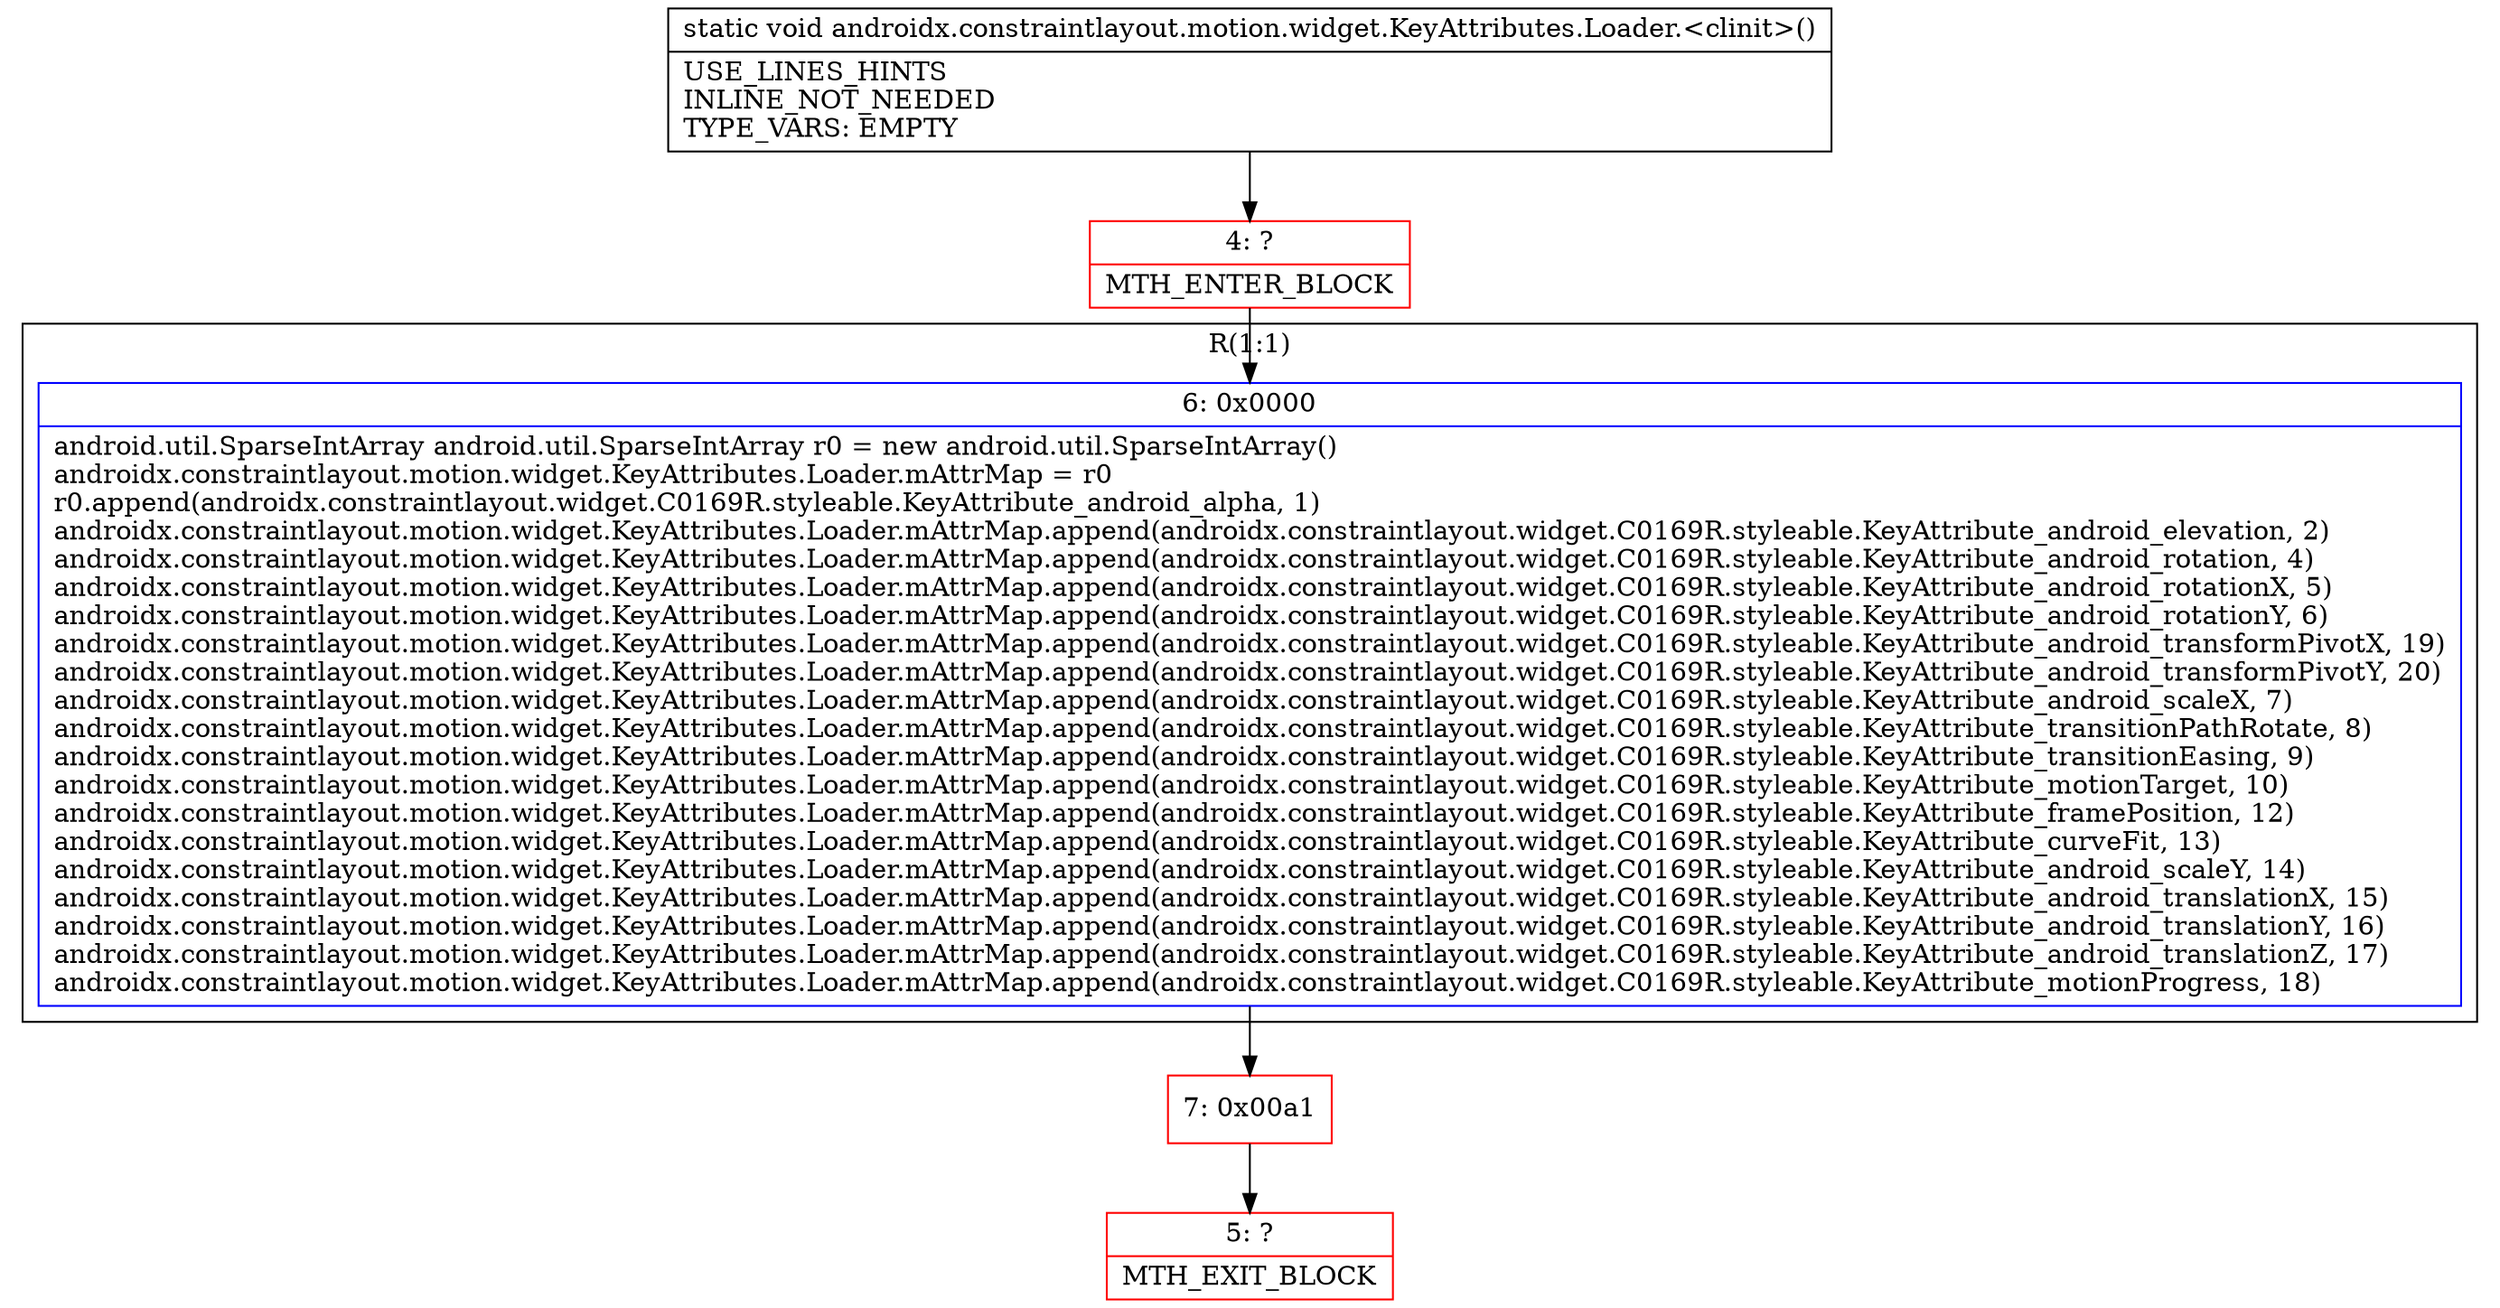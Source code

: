 digraph "CFG forandroidx.constraintlayout.motion.widget.KeyAttributes.Loader.\<clinit\>()V" {
subgraph cluster_Region_1702737721 {
label = "R(1:1)";
node [shape=record,color=blue];
Node_6 [shape=record,label="{6\:\ 0x0000|android.util.SparseIntArray android.util.SparseIntArray r0 = new android.util.SparseIntArray()\landroidx.constraintlayout.motion.widget.KeyAttributes.Loader.mAttrMap = r0\lr0.append(androidx.constraintlayout.widget.C0169R.styleable.KeyAttribute_android_alpha, 1)\landroidx.constraintlayout.motion.widget.KeyAttributes.Loader.mAttrMap.append(androidx.constraintlayout.widget.C0169R.styleable.KeyAttribute_android_elevation, 2)\landroidx.constraintlayout.motion.widget.KeyAttributes.Loader.mAttrMap.append(androidx.constraintlayout.widget.C0169R.styleable.KeyAttribute_android_rotation, 4)\landroidx.constraintlayout.motion.widget.KeyAttributes.Loader.mAttrMap.append(androidx.constraintlayout.widget.C0169R.styleable.KeyAttribute_android_rotationX, 5)\landroidx.constraintlayout.motion.widget.KeyAttributes.Loader.mAttrMap.append(androidx.constraintlayout.widget.C0169R.styleable.KeyAttribute_android_rotationY, 6)\landroidx.constraintlayout.motion.widget.KeyAttributes.Loader.mAttrMap.append(androidx.constraintlayout.widget.C0169R.styleable.KeyAttribute_android_transformPivotX, 19)\landroidx.constraintlayout.motion.widget.KeyAttributes.Loader.mAttrMap.append(androidx.constraintlayout.widget.C0169R.styleable.KeyAttribute_android_transformPivotY, 20)\landroidx.constraintlayout.motion.widget.KeyAttributes.Loader.mAttrMap.append(androidx.constraintlayout.widget.C0169R.styleable.KeyAttribute_android_scaleX, 7)\landroidx.constraintlayout.motion.widget.KeyAttributes.Loader.mAttrMap.append(androidx.constraintlayout.widget.C0169R.styleable.KeyAttribute_transitionPathRotate, 8)\landroidx.constraintlayout.motion.widget.KeyAttributes.Loader.mAttrMap.append(androidx.constraintlayout.widget.C0169R.styleable.KeyAttribute_transitionEasing, 9)\landroidx.constraintlayout.motion.widget.KeyAttributes.Loader.mAttrMap.append(androidx.constraintlayout.widget.C0169R.styleable.KeyAttribute_motionTarget, 10)\landroidx.constraintlayout.motion.widget.KeyAttributes.Loader.mAttrMap.append(androidx.constraintlayout.widget.C0169R.styleable.KeyAttribute_framePosition, 12)\landroidx.constraintlayout.motion.widget.KeyAttributes.Loader.mAttrMap.append(androidx.constraintlayout.widget.C0169R.styleable.KeyAttribute_curveFit, 13)\landroidx.constraintlayout.motion.widget.KeyAttributes.Loader.mAttrMap.append(androidx.constraintlayout.widget.C0169R.styleable.KeyAttribute_android_scaleY, 14)\landroidx.constraintlayout.motion.widget.KeyAttributes.Loader.mAttrMap.append(androidx.constraintlayout.widget.C0169R.styleable.KeyAttribute_android_translationX, 15)\landroidx.constraintlayout.motion.widget.KeyAttributes.Loader.mAttrMap.append(androidx.constraintlayout.widget.C0169R.styleable.KeyAttribute_android_translationY, 16)\landroidx.constraintlayout.motion.widget.KeyAttributes.Loader.mAttrMap.append(androidx.constraintlayout.widget.C0169R.styleable.KeyAttribute_android_translationZ, 17)\landroidx.constraintlayout.motion.widget.KeyAttributes.Loader.mAttrMap.append(androidx.constraintlayout.widget.C0169R.styleable.KeyAttribute_motionProgress, 18)\l}"];
}
Node_4 [shape=record,color=red,label="{4\:\ ?|MTH_ENTER_BLOCK\l}"];
Node_7 [shape=record,color=red,label="{7\:\ 0x00a1}"];
Node_5 [shape=record,color=red,label="{5\:\ ?|MTH_EXIT_BLOCK\l}"];
MethodNode[shape=record,label="{static void androidx.constraintlayout.motion.widget.KeyAttributes.Loader.\<clinit\>()  | USE_LINES_HINTS\lINLINE_NOT_NEEDED\lTYPE_VARS: EMPTY\l}"];
MethodNode -> Node_4;Node_6 -> Node_7;
Node_4 -> Node_6;
Node_7 -> Node_5;
}

